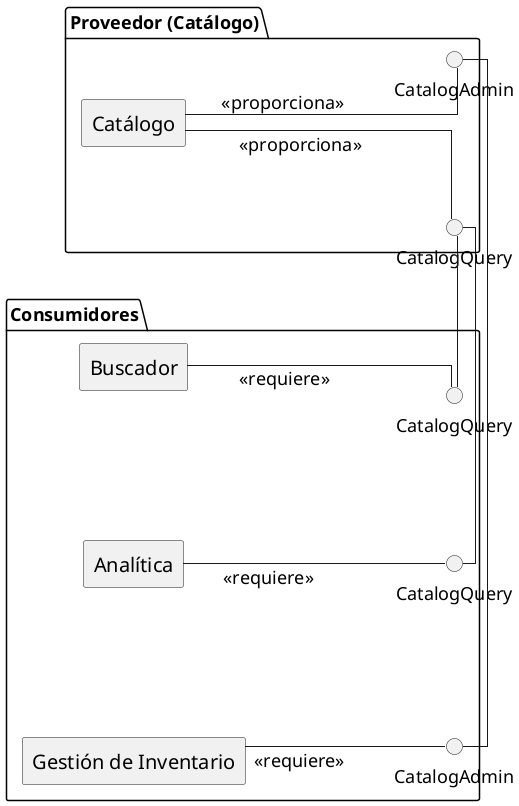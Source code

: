@startuml
' —— Ajustes globales de legibilidad ——
left to right direction
skinparam linetype ortho
skinparam componentStyle rectangle
skinparam nodesep 150
skinparam ranksep 200
skinparam defaultFontSize 18
skinparam componentFontSize 20
skinparam interfaceFontSize 18
hide stereotype

' —— Proveedor ——
package "Proveedor (Catálogo)" as PK_PROV {
  component "Catálogo" as Catalogo

  ' Interfaces proporcionadas
  interface "CatalogQuery" as ICatalogQuery_prov
  interface "CatalogAdmin" as ICatalogAdmin_prov

  Catalogo -down- ICatalogQuery_prov : <<proporciona>>
  Catalogo -down- ICatalogAdmin_prov : <<proporciona>>
}

' —— Consumidores ——
package "Consumidores" as PK_CONS {
  component "Buscador" as Search
  component "Analítica" as Analytics
  component "Gestión de Inventario" as Inventory

  ' Interfaces requeridas (duplicadas solo para claridad visual)
  interface "CatalogQuery" as ICatalogQuery_req_Search
  interface "CatalogQuery" as ICatalogQuery_req_Analytics
  interface "CatalogAdmin" as ICatalogAdmin_req_Inventory

  Search    -down- ICatalogQuery_req_Search    : <<requiere>>
  Analytics -down- ICatalogQuery_req_Analytics : <<requiere>>
  Inventory -down- ICatalogAdmin_req_Inventory : <<requiere>>
}

' —— Conexiones limpias entre contratos ——
ICatalogQuery_req_Search    -right- ICatalogQuery_prov
ICatalogQuery_req_Analytics -right- ICatalogQuery_prov
ICatalogAdmin_req_Inventory -right- ICatalogAdmin_prov
@enduml
